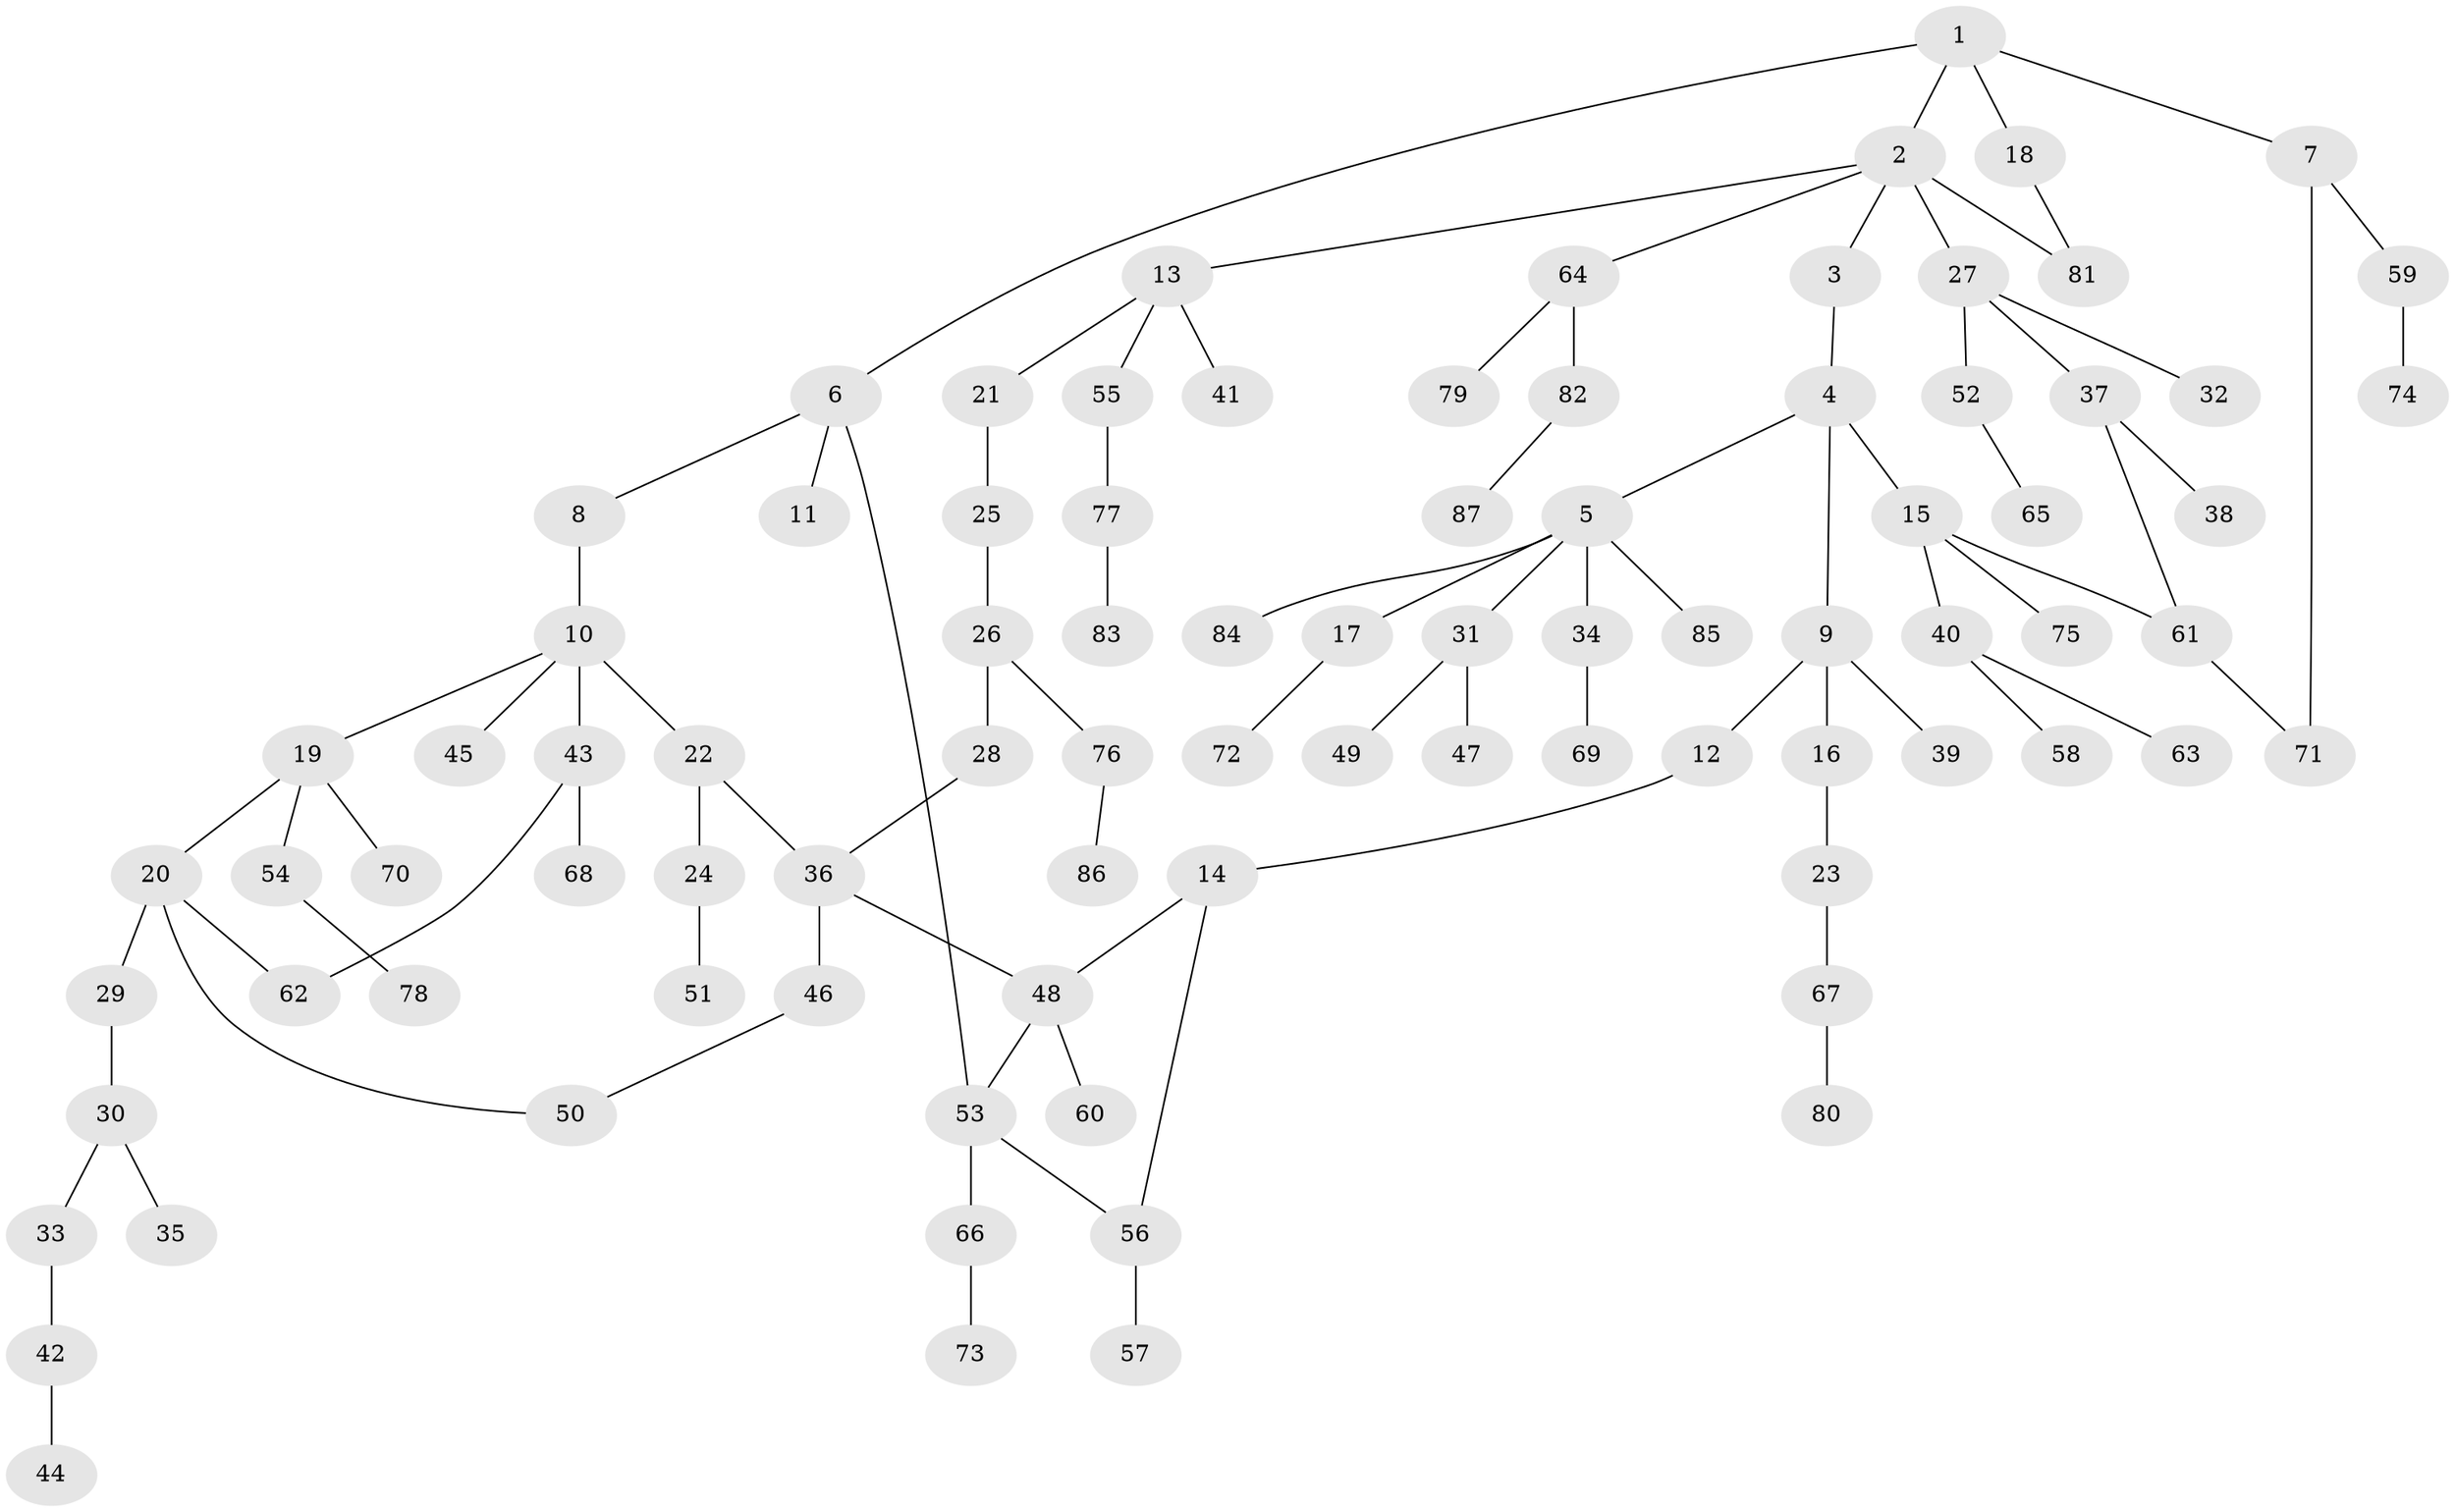 // coarse degree distribution, {6: 0.07017543859649122, 8: 0.017543859649122806, 2: 0.2807017543859649, 3: 0.15789473684210525, 4: 0.07017543859649122, 1: 0.40350877192982454}
// Generated by graph-tools (version 1.1) at 2025/51/02/27/25 19:51:36]
// undirected, 87 vertices, 95 edges
graph export_dot {
graph [start="1"]
  node [color=gray90,style=filled];
  1;
  2;
  3;
  4;
  5;
  6;
  7;
  8;
  9;
  10;
  11;
  12;
  13;
  14;
  15;
  16;
  17;
  18;
  19;
  20;
  21;
  22;
  23;
  24;
  25;
  26;
  27;
  28;
  29;
  30;
  31;
  32;
  33;
  34;
  35;
  36;
  37;
  38;
  39;
  40;
  41;
  42;
  43;
  44;
  45;
  46;
  47;
  48;
  49;
  50;
  51;
  52;
  53;
  54;
  55;
  56;
  57;
  58;
  59;
  60;
  61;
  62;
  63;
  64;
  65;
  66;
  67;
  68;
  69;
  70;
  71;
  72;
  73;
  74;
  75;
  76;
  77;
  78;
  79;
  80;
  81;
  82;
  83;
  84;
  85;
  86;
  87;
  1 -- 2;
  1 -- 6;
  1 -- 7;
  1 -- 18;
  2 -- 3;
  2 -- 13;
  2 -- 27;
  2 -- 64;
  2 -- 81;
  3 -- 4;
  4 -- 5;
  4 -- 9;
  4 -- 15;
  5 -- 17;
  5 -- 31;
  5 -- 34;
  5 -- 84;
  5 -- 85;
  6 -- 8;
  6 -- 11;
  6 -- 53;
  7 -- 59;
  7 -- 71;
  8 -- 10;
  9 -- 12;
  9 -- 16;
  9 -- 39;
  10 -- 19;
  10 -- 22;
  10 -- 43;
  10 -- 45;
  12 -- 14;
  13 -- 21;
  13 -- 41;
  13 -- 55;
  14 -- 48;
  14 -- 56;
  15 -- 40;
  15 -- 61;
  15 -- 75;
  16 -- 23;
  17 -- 72;
  18 -- 81;
  19 -- 20;
  19 -- 54;
  19 -- 70;
  20 -- 29;
  20 -- 50;
  20 -- 62;
  21 -- 25;
  22 -- 24;
  22 -- 36;
  23 -- 67;
  24 -- 51;
  25 -- 26;
  26 -- 28;
  26 -- 76;
  27 -- 32;
  27 -- 37;
  27 -- 52;
  28 -- 36;
  29 -- 30;
  30 -- 33;
  30 -- 35;
  31 -- 47;
  31 -- 49;
  33 -- 42;
  34 -- 69;
  36 -- 46;
  36 -- 48;
  37 -- 38;
  37 -- 61;
  40 -- 58;
  40 -- 63;
  42 -- 44;
  43 -- 68;
  43 -- 62;
  46 -- 50;
  48 -- 60;
  48 -- 53;
  52 -- 65;
  53 -- 56;
  53 -- 66;
  54 -- 78;
  55 -- 77;
  56 -- 57;
  59 -- 74;
  61 -- 71;
  64 -- 79;
  64 -- 82;
  66 -- 73;
  67 -- 80;
  76 -- 86;
  77 -- 83;
  82 -- 87;
}
